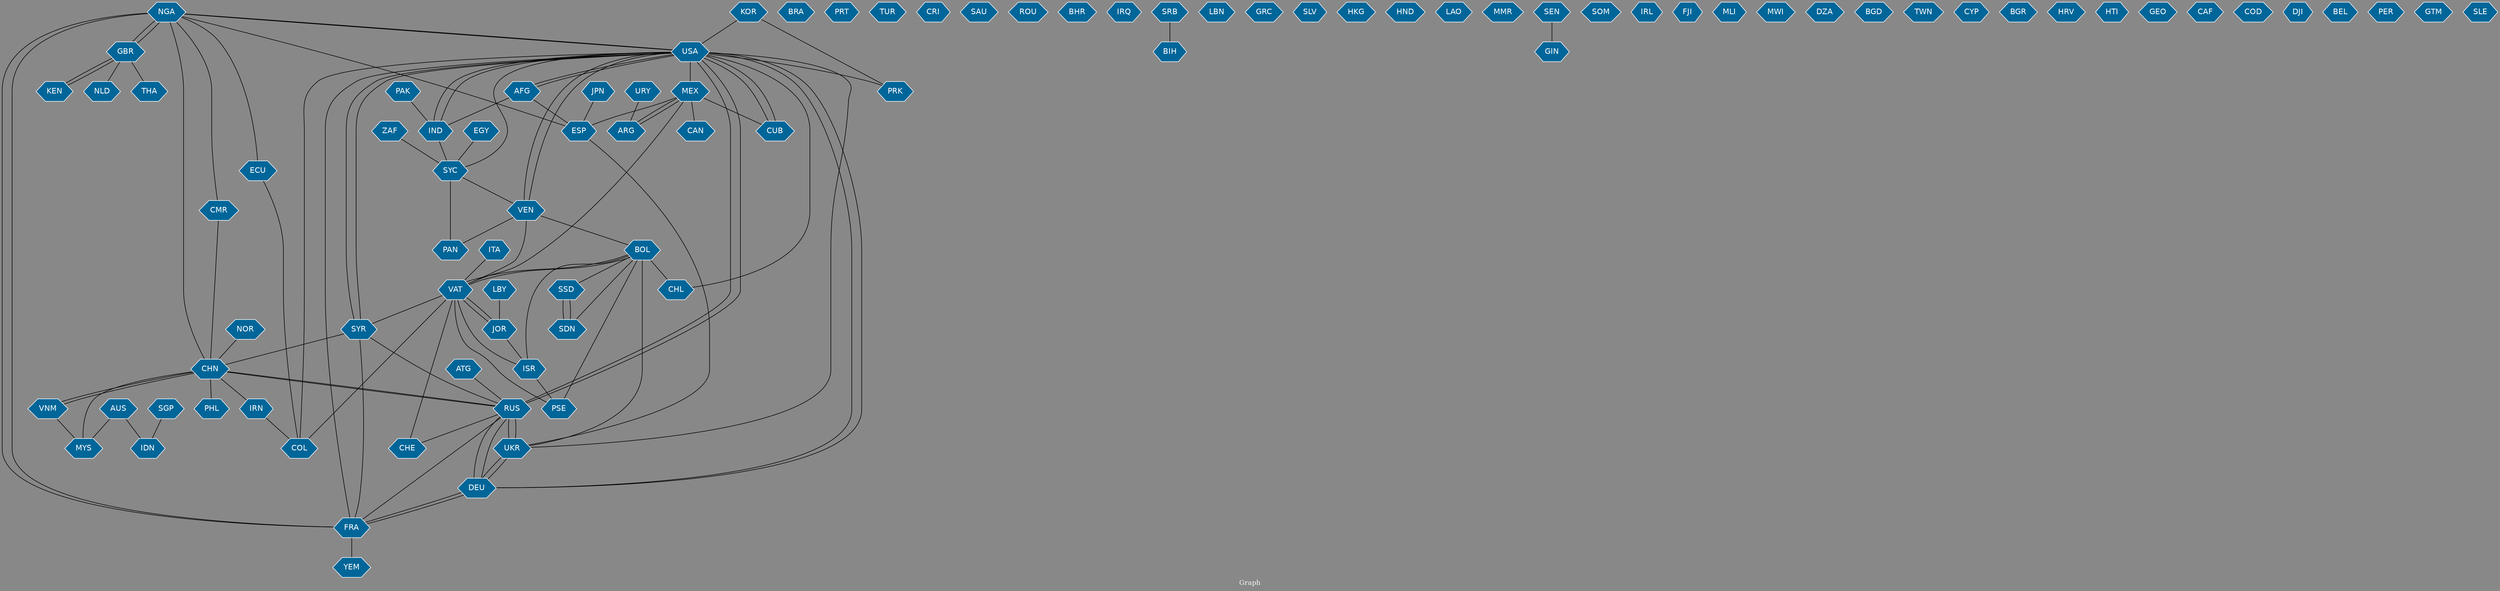 // Countries together in item graph
graph {
	graph [bgcolor="#888888" fontcolor=white fontsize=12 label="Graph" outputorder=edgesfirst overlap=prism]
	node [color=white fillcolor="#006699" fontcolor=white fontname=Helvetica shape=hexagon style=filled]
	edge [arrowhead=open color=black fontcolor=white fontname=Courier fontsize=12]
		NGA [label=NGA]
		CUB [label=CUB]
		NOR [label=NOR]
		CHN [label=CHN]
		PAK [label=PAK]
		IND [label=IND]
		LBY [label=LBY]
		RUS [label=RUS]
		UKR [label=UKR]
		BRA [label=BRA]
		PRT [label=PRT]
		TUR [label=TUR]
		AFG [label=AFG]
		USA [label=USA]
		DEU [label=DEU]
		VAT [label=VAT]
		VNM [label=VNM]
		URY [label=URY]
		SYR [label=SYR]
		GBR [label=GBR]
		THA [label=THA]
		ECU [label=ECU]
		FRA [label=FRA]
		ITA [label=ITA]
		ISR [label=ISR]
		MYS [label=MYS]
		SYC [label=SYC]
		KOR [label=KOR]
		CRI [label=CRI]
		COL [label=COL]
		JPN [label=JPN]
		ESP [label=ESP]
		MEX [label=MEX]
		VEN [label=VEN]
		CAN [label=CAN]
		EGY [label=EGY]
		PAN [label=PAN]
		SAU [label=SAU]
		ZAF [label=ZAF]
		ROU [label=ROU]
		SSD [label=SSD]
		SDN [label=SDN]
		BHR [label=BHR]
		ARG [label=ARG]
		IRQ [label=IRQ]
		BIH [label=BIH]
		YEM [label=YEM]
		LBN [label=LBN]
		IRN [label=IRN]
		GRC [label=GRC]
		AUS [label=AUS]
		IDN [label=IDN]
		SLV [label=SLV]
		HKG [label=HKG]
		PRK [label=PRK]
		HND [label=HND]
		LAO [label=LAO]
		BOL [label=BOL]
		MMR [label=MMR]
		GIN [label=GIN]
		CHE [label=CHE]
		PHL [label=PHL]
		PSE [label=PSE]
		SOM [label=SOM]
		CHL [label=CHL]
		SRB [label=SRB]
		IRL [label=IRL]
		FJI [label=FJI]
		JOR [label=JOR]
		MLI [label=MLI]
		MWI [label=MWI]
		KEN [label=KEN]
		DZA [label=DZA]
		CMR [label=CMR]
		BGD [label=BGD]
		ATG [label=ATG]
		TWN [label=TWN]
		CYP [label=CYP]
		BGR [label=BGR]
		HRV [label=HRV]
		HTI [label=HTI]
		GEO [label=GEO]
		CAF [label=CAF]
		SEN [label=SEN]
		COD [label=COD]
		DJI [label=DJI]
		BEL [label=BEL]
		PER [label=PER]
		GTM [label=GTM]
		SLE [label=SLE]
		SGP [label=SGP]
		NLD [label=NLD]
			VEN -- VAT [weight=1]
			COL -- VAT [weight=1]
			VEN -- USA [weight=1]
			ZAF -- SYC [weight=1]
			USA -- COL [weight=1]
			SGP -- IDN [weight=1]
			GBR -- KEN [weight=1]
			SEN -- GIN [weight=1]
			FRA -- YEM [weight=1]
			USA -- NGA [weight=1]
			AFG -- USA [weight=1]
			PSE -- VAT [weight=2]
			SYC -- USA [weight=1]
			VAT -- SYR [weight=2]
			VNM -- CHN [weight=1]
			UKR -- BOL [weight=1]
			SDN -- SSD [weight=2]
			AFG -- ESP [weight=1]
			VNM -- MYS [weight=1]
			PAK -- IND [weight=1]
			NOR -- CHN [weight=1]
			GBR -- THA [weight=1]
			USA -- UKR [weight=2]
			NGA -- GBR [weight=1]
			BOL -- SDN [weight=1]
			KOR -- PRK [weight=1]
			NGA -- USA [weight=2]
			DEU -- RUS [weight=2]
			KOR -- USA [weight=1]
			ESP -- NGA [weight=1]
			IRN -- COL [weight=1]
			RUS -- SYR [weight=1]
			IND -- USA [weight=1]
			ESP -- UKR [weight=1]
			ISR -- VAT [weight=4]
			CMR -- CHN [weight=1]
			USA -- SYR [weight=2]
			VEN -- BOL [weight=1]
			ITA -- VAT [weight=1]
			CHN -- VNM [weight=4]
			ARG -- MEX [weight=1]
			ATG -- RUS [weight=1]
			USA -- RUS [weight=2]
			MEX -- ARG [weight=1]
			BOL -- SSD [weight=1]
			BOL -- VAT [weight=1]
			AUS -- IDN [weight=1]
			FRA -- DEU [weight=1]
			URY -- ARG [weight=1]
			KEN -- GBR [weight=1]
			FRA -- USA [weight=1]
			DEU -- FRA [weight=1]
			ISR -- PSE [weight=3]
			VAT -- BOL [weight=1]
			NGA -- ECU [weight=1]
			CUB -- USA [weight=1]
			ECU -- COL [weight=1]
			USA -- CHL [weight=1]
			BOL -- PSE [weight=1]
			UKR -- DEU [weight=2]
			JPN -- ESP [weight=1]
			USA -- AFG [weight=2]
			BOL -- ISR [weight=1]
			AFG -- IND [weight=1]
			NGA -- CMR [weight=1]
			VEN -- PAN [weight=2]
			JOR -- VAT [weight=1]
			USA -- MEX [weight=3]
			GBR -- NLD [weight=1]
			EGY -- SYC [weight=1]
			CHN -- PHL [weight=1]
			SYR -- FRA [weight=1]
			RUS -- UKR [weight=22]
			BOL -- CHL [weight=1]
			IND -- SYC [weight=2]
			MEX -- ESP [weight=1]
			CHN -- NGA [weight=1]
			MEX -- VAT [weight=2]
			USA -- DEU [weight=1]
			USA -- PRK [weight=1]
			SYR -- USA [weight=1]
			DEU -- UKR [weight=2]
			UKR -- RUS [weight=12]
			VAT -- JOR [weight=1]
			SRB -- BIH [weight=2]
			RUS -- FRA [weight=2]
			CHN -- IRN [weight=1]
			CHE -- VAT [weight=1]
			RUS -- CHE [weight=1]
			MEX -- CAN [weight=1]
			USA -- IND [weight=1]
			SYC -- PAN [weight=1]
			NGA -- FRA [weight=2]
			LBY -- JOR [weight=1]
			JOR -- ISR [weight=1]
			CHN -- RUS [weight=1]
			SYC -- VEN [weight=1]
			RUS -- USA [weight=3]
			USA -- CUB [weight=2]
			DEU -- USA [weight=1]
			USA -- VEN [weight=1]
			GBR -- NGA [weight=1]
			FRA -- NGA [weight=3]
			SYR -- CHN [weight=1]
			CHN -- MYS [weight=1]
			RUS -- DEU [weight=5]
			MEX -- CUB [weight=1]
			SSD -- SDN [weight=4]
			RUS -- CHN [weight=2]
			AUS -- MYS [weight=1]
}